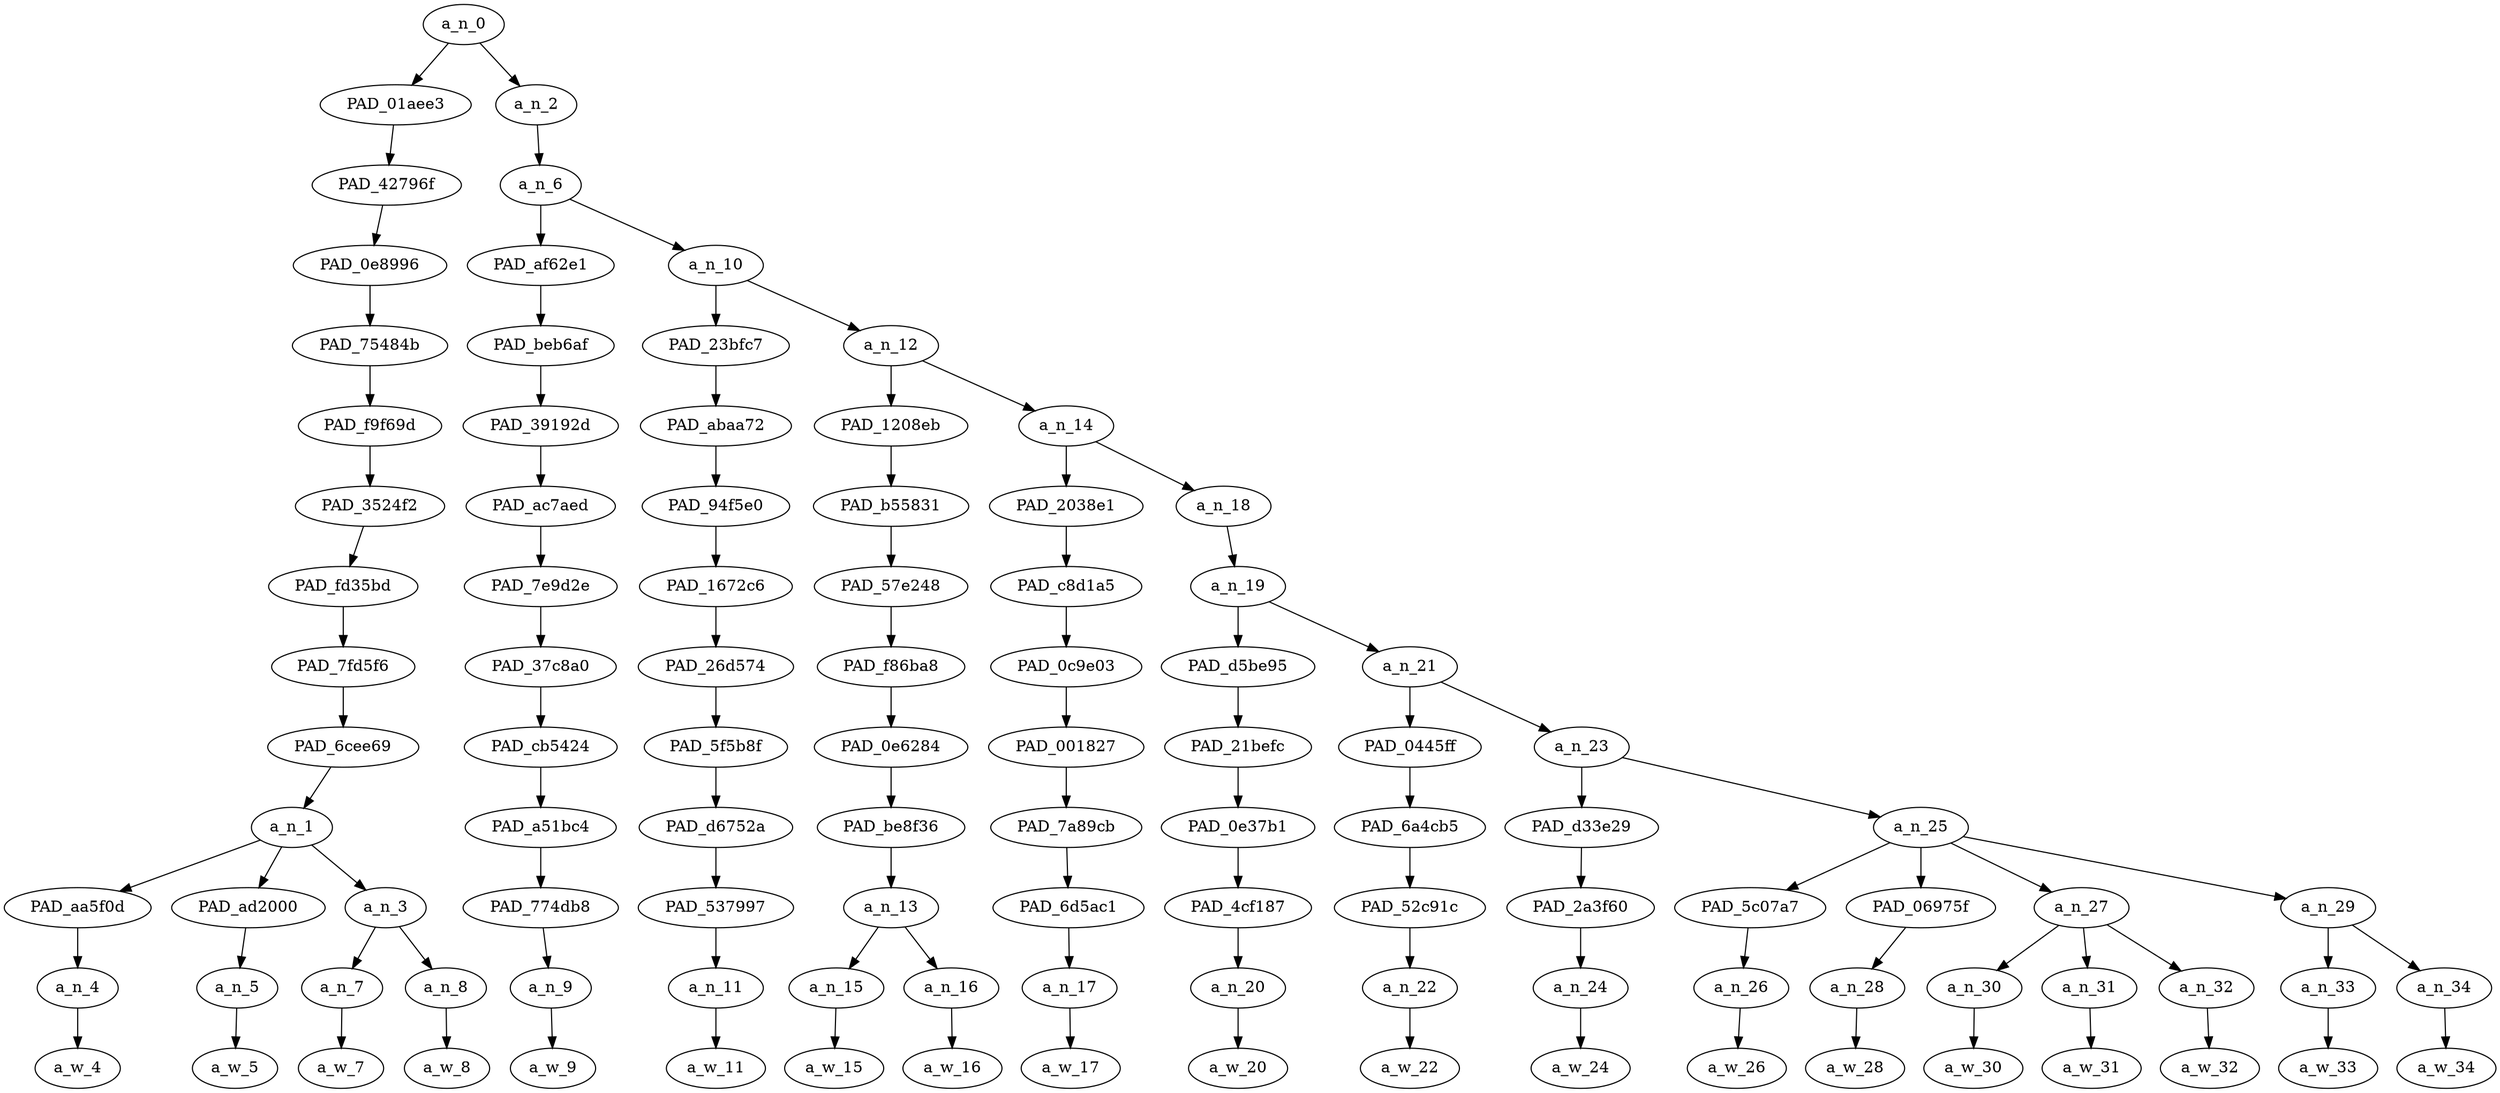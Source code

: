 strict digraph "" {
	a_n_0	[div_dir=1,
		index=0,
		level=13,
		pos="3.5177408854166665,13!",
		text_span="[0, 1, 2, 3, 4, 5, 6, 7, 8, 9, 10, 11, 12, 13, 14, 15, 16, 17, 18]",
		value=1.00000000];
	PAD_01aee3	[div_dir=-1,
		index=0,
		level=12,
		pos="1.8333333333333333,12!",
		text_span="[0, 1, 2, 3]",
		value=0.44498924];
	a_n_0 -> PAD_01aee3;
	a_n_2	[div_dir=1,
		index=1,
		level=12,
		pos="5.2021484375,12!",
		text_span="[4, 5, 6, 7, 8, 9, 10, 11, 12, 13, 14, 15, 16, 17, 18]",
		value=0.55496722];
	a_n_0 -> a_n_2;
	PAD_42796f	[div_dir=-1,
		index=0,
		level=11,
		pos="1.8333333333333333,11!",
		text_span="[0, 1, 2, 3]",
		value=0.44498924];
	PAD_01aee3 -> PAD_42796f;
	PAD_0e8996	[div_dir=-1,
		index=0,
		level=10,
		pos="1.8333333333333333,10!",
		text_span="[0, 1, 2, 3]",
		value=0.44498924];
	PAD_42796f -> PAD_0e8996;
	PAD_75484b	[div_dir=-1,
		index=0,
		level=9,
		pos="1.8333333333333333,9!",
		text_span="[0, 1, 2, 3]",
		value=0.44498924];
	PAD_0e8996 -> PAD_75484b;
	PAD_f9f69d	[div_dir=-1,
		index=0,
		level=8,
		pos="1.8333333333333333,8!",
		text_span="[0, 1, 2, 3]",
		value=0.44498924];
	PAD_75484b -> PAD_f9f69d;
	PAD_3524f2	[div_dir=-1,
		index=0,
		level=7,
		pos="1.8333333333333333,7!",
		text_span="[0, 1, 2, 3]",
		value=0.44498924];
	PAD_f9f69d -> PAD_3524f2;
	PAD_fd35bd	[div_dir=-1,
		index=0,
		level=6,
		pos="1.8333333333333333,6!",
		text_span="[0, 1, 2, 3]",
		value=0.44498924];
	PAD_3524f2 -> PAD_fd35bd;
	PAD_7fd5f6	[div_dir=-1,
		index=0,
		level=5,
		pos="1.8333333333333333,5!",
		text_span="[0, 1, 2, 3]",
		value=0.44498924];
	PAD_fd35bd -> PAD_7fd5f6;
	PAD_6cee69	[div_dir=-1,
		index=0,
		level=4,
		pos="1.8333333333333333,4!",
		text_span="[0, 1, 2, 3]",
		value=0.44498924];
	PAD_7fd5f6 -> PAD_6cee69;
	a_n_1	[div_dir=-1,
		index=0,
		level=3,
		pos="1.8333333333333333,3!",
		text_span="[0, 1, 2, 3]",
		value=0.44498924];
	PAD_6cee69 -> a_n_1;
	PAD_aa5f0d	[div_dir=1,
		index=1,
		level=2,
		pos="2.0,2!",
		text_span="[2]",
		value=0.07541823];
	a_n_1 -> PAD_aa5f0d;
	PAD_ad2000	[div_dir=-1,
		index=2,
		level=2,
		pos="3.0,2!",
		text_span="[3]",
		value=0.08722833];
	a_n_1 -> PAD_ad2000;
	a_n_3	[div_dir=1,
		index=0,
		level=2,
		pos="0.5,2!",
		text_span="[0, 1]",
		value=0.28230962];
	a_n_1 -> a_n_3;
	a_n_4	[div_dir=1,
		index=2,
		level=1,
		pos="2.0,1!",
		text_span="[2]",
		value=0.07541823];
	PAD_aa5f0d -> a_n_4;
	a_w_4	[div_dir=0,
		index=2,
		level=0,
		pos="2,0!",
		text_span="[2]",
		value=not];
	a_n_4 -> a_w_4;
	a_n_5	[div_dir=-1,
		index=3,
		level=1,
		pos="3.0,1!",
		text_span="[3]",
		value=0.08722833];
	PAD_ad2000 -> a_n_5;
	a_w_5	[div_dir=0,
		index=3,
		level=0,
		pos="3,0!",
		text_span="[3]",
		value=migrants];
	a_n_5 -> a_w_5;
	a_n_7	[div_dir=1,
		index=0,
		level=1,
		pos="0.0,1!",
		text_span="[0]",
		value=0.12490496];
	a_n_3 -> a_n_7;
	a_n_8	[div_dir=1,
		index=1,
		level=1,
		pos="1.0,1!",
		text_span="[1]",
		value=0.15656762];
	a_n_3 -> a_n_8;
	a_w_7	[div_dir=0,
		index=0,
		level=0,
		pos="0,0!",
		text_span="[0]",
		value="<user>"];
	a_n_7 -> a_w_7;
	a_w_8	[div_dir=0,
		index=1,
		level=0,
		pos="1,0!",
		text_span="[1]",
		value="<user>1"];
	a_n_8 -> a_w_8;
	a_n_6	[div_dir=1,
		index=1,
		level=11,
		pos="5.2021484375,11!",
		text_span="[4, 5, 6, 7, 8, 9, 10, 11, 12, 13, 14, 15, 16, 17, 18]",
		value=0.55490897];
	a_n_2 -> a_n_6;
	PAD_af62e1	[div_dir=1,
		index=1,
		level=10,
		pos="4.0,10!",
		text_span="[4]",
		value=0.04188469];
	a_n_6 -> PAD_af62e1;
	a_n_10	[div_dir=1,
		index=2,
		level=10,
		pos="6.404296875,10!",
		text_span="[5, 6, 7, 8, 9, 10, 11, 12, 13, 14, 15, 16, 17, 18]",
		value=0.51296604];
	a_n_6 -> a_n_10;
	PAD_beb6af	[div_dir=1,
		index=1,
		level=9,
		pos="4.0,9!",
		text_span="[4]",
		value=0.04188469];
	PAD_af62e1 -> PAD_beb6af;
	PAD_39192d	[div_dir=1,
		index=1,
		level=8,
		pos="4.0,8!",
		text_span="[4]",
		value=0.04188469];
	PAD_beb6af -> PAD_39192d;
	PAD_ac7aed	[div_dir=1,
		index=1,
		level=7,
		pos="4.0,7!",
		text_span="[4]",
		value=0.04188469];
	PAD_39192d -> PAD_ac7aed;
	PAD_7e9d2e	[div_dir=1,
		index=1,
		level=6,
		pos="4.0,6!",
		text_span="[4]",
		value=0.04188469];
	PAD_ac7aed -> PAD_7e9d2e;
	PAD_37c8a0	[div_dir=1,
		index=1,
		level=5,
		pos="4.0,5!",
		text_span="[4]",
		value=0.04188469];
	PAD_7e9d2e -> PAD_37c8a0;
	PAD_cb5424	[div_dir=1,
		index=1,
		level=4,
		pos="4.0,4!",
		text_span="[4]",
		value=0.04188469];
	PAD_37c8a0 -> PAD_cb5424;
	PAD_a51bc4	[div_dir=1,
		index=1,
		level=3,
		pos="4.0,3!",
		text_span="[4]",
		value=0.04188469];
	PAD_cb5424 -> PAD_a51bc4;
	PAD_774db8	[div_dir=1,
		index=3,
		level=2,
		pos="4.0,2!",
		text_span="[4]",
		value=0.04188469];
	PAD_a51bc4 -> PAD_774db8;
	a_n_9	[div_dir=1,
		index=4,
		level=1,
		pos="4.0,1!",
		text_span="[4]",
		value=0.04188469];
	PAD_774db8 -> a_n_9;
	a_w_9	[div_dir=0,
		index=4,
		level=0,
		pos="4,0!",
		text_span="[4]",
		value=these];
	a_n_9 -> a_w_9;
	PAD_23bfc7	[div_dir=1,
		index=2,
		level=9,
		pos="5.0,9!",
		text_span="[5]",
		value=0.03564527];
	a_n_10 -> PAD_23bfc7;
	a_n_12	[div_dir=1,
		index=3,
		level=9,
		pos="7.80859375,9!",
		text_span="[6, 7, 8, 9, 10, 11, 12, 13, 14, 15, 16, 17, 18]",
		value=0.47727431];
	a_n_10 -> a_n_12;
	PAD_abaa72	[div_dir=1,
		index=2,
		level=8,
		pos="5.0,8!",
		text_span="[5]",
		value=0.03564527];
	PAD_23bfc7 -> PAD_abaa72;
	PAD_94f5e0	[div_dir=1,
		index=2,
		level=7,
		pos="5.0,7!",
		text_span="[5]",
		value=0.03564527];
	PAD_abaa72 -> PAD_94f5e0;
	PAD_1672c6	[div_dir=1,
		index=2,
		level=6,
		pos="5.0,6!",
		text_span="[5]",
		value=0.03564527];
	PAD_94f5e0 -> PAD_1672c6;
	PAD_26d574	[div_dir=1,
		index=2,
		level=5,
		pos="5.0,5!",
		text_span="[5]",
		value=0.03564527];
	PAD_1672c6 -> PAD_26d574;
	PAD_5f5b8f	[div_dir=1,
		index=2,
		level=4,
		pos="5.0,4!",
		text_span="[5]",
		value=0.03564527];
	PAD_26d574 -> PAD_5f5b8f;
	PAD_d6752a	[div_dir=1,
		index=2,
		level=3,
		pos="5.0,3!",
		text_span="[5]",
		value=0.03564527];
	PAD_5f5b8f -> PAD_d6752a;
	PAD_537997	[div_dir=1,
		index=4,
		level=2,
		pos="5.0,2!",
		text_span="[5]",
		value=0.03564527];
	PAD_d6752a -> PAD_537997;
	a_n_11	[div_dir=1,
		index=5,
		level=1,
		pos="5.0,1!",
		text_span="[5]",
		value=0.03564527];
	PAD_537997 -> a_n_11;
	a_w_11	[div_dir=0,
		index=5,
		level=0,
		pos="5,0!",
		text_span="[5]",
		value=are];
	a_n_11 -> a_w_11;
	PAD_1208eb	[div_dir=1,
		index=3,
		level=8,
		pos="6.5,8!",
		text_span="[6, 7]",
		value=0.10360121];
	a_n_12 -> PAD_1208eb;
	a_n_14	[div_dir=-1,
		index=4,
		level=8,
		pos="9.1171875,8!",
		text_span="[8, 9, 10, 11, 12, 13, 14, 15, 16, 17, 18]",
		value=0.37362709];
	a_n_12 -> a_n_14;
	PAD_b55831	[div_dir=1,
		index=3,
		level=7,
		pos="6.5,7!",
		text_span="[6, 7]",
		value=0.10360121];
	PAD_1208eb -> PAD_b55831;
	PAD_57e248	[div_dir=1,
		index=3,
		level=6,
		pos="6.5,6!",
		text_span="[6, 7]",
		value=0.10360121];
	PAD_b55831 -> PAD_57e248;
	PAD_f86ba8	[div_dir=1,
		index=3,
		level=5,
		pos="6.5,5!",
		text_span="[6, 7]",
		value=0.10360121];
	PAD_57e248 -> PAD_f86ba8;
	PAD_0e6284	[div_dir=1,
		index=3,
		level=4,
		pos="6.5,4!",
		text_span="[6, 7]",
		value=0.10360121];
	PAD_f86ba8 -> PAD_0e6284;
	PAD_be8f36	[div_dir=1,
		index=3,
		level=3,
		pos="6.5,3!",
		text_span="[6, 7]",
		value=0.10360121];
	PAD_0e6284 -> PAD_be8f36;
	a_n_13	[div_dir=1,
		index=5,
		level=2,
		pos="6.5,2!",
		text_span="[6, 7]",
		value=0.10360121];
	PAD_be8f36 -> a_n_13;
	a_n_15	[div_dir=1,
		index=6,
		level=1,
		pos="6.0,1!",
		text_span="[6]",
		value=0.04659158];
	a_n_13 -> a_n_15;
	a_n_16	[div_dir=1,
		index=7,
		level=1,
		pos="7.0,1!",
		text_span="[7]",
		value=0.05677989];
	a_n_13 -> a_n_16;
	a_w_15	[div_dir=0,
		index=6,
		level=0,
		pos="6,0!",
		text_span="[6]",
		value=illegal];
	a_n_15 -> a_w_15;
	a_w_16	[div_dir=0,
		index=7,
		level=0,
		pos="7,0!",
		text_span="[7]",
		value=immigrants];
	a_n_16 -> a_w_16;
	PAD_2038e1	[div_dir=-1,
		index=4,
		level=7,
		pos="8.0,7!",
		text_span="[8]",
		value=0.02779615];
	a_n_14 -> PAD_2038e1;
	a_n_18	[div_dir=-1,
		index=5,
		level=7,
		pos="10.234375,7!",
		text_span="[9, 10, 11, 12, 13, 14, 15, 16, 17, 18]",
		value=0.34579407];
	a_n_14 -> a_n_18;
	PAD_c8d1a5	[div_dir=-1,
		index=4,
		level=6,
		pos="8.0,6!",
		text_span="[8]",
		value=0.02779615];
	PAD_2038e1 -> PAD_c8d1a5;
	PAD_0c9e03	[div_dir=-1,
		index=4,
		level=5,
		pos="8.0,5!",
		text_span="[8]",
		value=0.02779615];
	PAD_c8d1a5 -> PAD_0c9e03;
	PAD_001827	[div_dir=-1,
		index=4,
		level=4,
		pos="8.0,4!",
		text_span="[8]",
		value=0.02779615];
	PAD_0c9e03 -> PAD_001827;
	PAD_7a89cb	[div_dir=-1,
		index=4,
		level=3,
		pos="8.0,3!",
		text_span="[8]",
		value=0.02779615];
	PAD_001827 -> PAD_7a89cb;
	PAD_6d5ac1	[div_dir=-1,
		index=6,
		level=2,
		pos="8.0,2!",
		text_span="[8]",
		value=0.02779615];
	PAD_7a89cb -> PAD_6d5ac1;
	a_n_17	[div_dir=-1,
		index=8,
		level=1,
		pos="8.0,1!",
		text_span="[8]",
		value=0.02779615];
	PAD_6d5ac1 -> a_n_17;
	a_w_17	[div_dir=0,
		index=8,
		level=0,
		pos="8,0!",
		text_span="[8]",
		value=which];
	a_n_17 -> a_w_17;
	a_n_19	[div_dir=-1,
		index=5,
		level=6,
		pos="10.234375,6!",
		text_span="[9, 10, 11, 12, 13, 14, 15, 16, 17, 18]",
		value=0.34576503];
	a_n_18 -> a_n_19;
	PAD_d5be95	[div_dir=1,
		index=5,
		level=5,
		pos="9.0,5!",
		text_span="[9]",
		value=0.02860697];
	a_n_19 -> PAD_d5be95;
	a_n_21	[div_dir=-1,
		index=6,
		level=5,
		pos="11.46875,5!",
		text_span="[10, 11, 12, 13, 14, 15, 16, 17, 18]",
		value=0.31712902];
	a_n_19 -> a_n_21;
	PAD_21befc	[div_dir=1,
		index=5,
		level=4,
		pos="9.0,4!",
		text_span="[9]",
		value=0.02860697];
	PAD_d5be95 -> PAD_21befc;
	PAD_0e37b1	[div_dir=1,
		index=5,
		level=3,
		pos="9.0,3!",
		text_span="[9]",
		value=0.02860697];
	PAD_21befc -> PAD_0e37b1;
	PAD_4cf187	[div_dir=1,
		index=7,
		level=2,
		pos="9.0,2!",
		text_span="[9]",
		value=0.02860697];
	PAD_0e37b1 -> PAD_4cf187;
	a_n_20	[div_dir=1,
		index=9,
		level=1,
		pos="9.0,1!",
		text_span="[9]",
		value=0.02860697];
	PAD_4cf187 -> a_n_20;
	a_w_20	[div_dir=0,
		index=9,
		level=0,
		pos="9,0!",
		text_span="[9]",
		value=makes];
	a_n_20 -> a_w_20;
	PAD_0445ff	[div_dir=1,
		index=6,
		level=4,
		pos="10.0,4!",
		text_span="[10]",
		value=0.03310506];
	a_n_21 -> PAD_0445ff;
	a_n_23	[div_dir=-1,
		index=7,
		level=4,
		pos="12.9375,4!",
		text_span="[11, 12, 13, 14, 15, 16, 17, 18]",
		value=0.28397979];
	a_n_21 -> a_n_23;
	PAD_6a4cb5	[div_dir=1,
		index=6,
		level=3,
		pos="10.0,3!",
		text_span="[10]",
		value=0.03310506];
	PAD_0445ff -> PAD_6a4cb5;
	PAD_52c91c	[div_dir=1,
		index=8,
		level=2,
		pos="10.0,2!",
		text_span="[10]",
		value=0.03310506];
	PAD_6a4cb5 -> PAD_52c91c;
	a_n_22	[div_dir=1,
		index=10,
		level=1,
		pos="10.0,1!",
		text_span="[10]",
		value=0.03310506];
	PAD_52c91c -> a_n_22;
	a_w_22	[div_dir=0,
		index=10,
		level=0,
		pos="10,0!",
		text_span="[10]",
		value=them];
	a_n_22 -> a_w_22;
	PAD_d33e29	[div_dir=-1,
		index=7,
		level=3,
		pos="11.0,3!",
		text_span="[11]",
		value=0.05805485];
	a_n_23 -> PAD_d33e29;
	a_n_25	[div_dir=-1,
		index=8,
		level=3,
		pos="14.875,3!",
		text_span="[12, 13, 14, 15, 16, 17, 18]",
		value=0.22583145];
	a_n_23 -> a_n_25;
	PAD_2a3f60	[div_dir=-1,
		index=9,
		level=2,
		pos="11.0,2!",
		text_span="[11]",
		value=0.05805485];
	PAD_d33e29 -> PAD_2a3f60;
	a_n_24	[div_dir=-1,
		index=11,
		level=1,
		pos="11.0,1!",
		text_span="[11]",
		value=0.05805485];
	PAD_2a3f60 -> a_n_24;
	a_w_24	[div_dir=0,
		index=11,
		level=0,
		pos="11,0!",
		text_span="[11]",
		value=criminals];
	a_n_24 -> a_w_24;
	PAD_5c07a7	[div_dir=1,
		index=10,
		level=2,
		pos="12.0,2!",
		text_span="[12]",
		value=0.02925881];
	a_n_25 -> PAD_5c07a7;
	PAD_06975f	[div_dir=1,
		index=12,
		level=2,
		pos="16.0,2!",
		text_span="[16]",
		value=0.02518323];
	a_n_25 -> PAD_06975f;
	a_n_27	[div_dir=1,
		index=11,
		level=2,
		pos="14.0,2!",
		text_span="[13, 14, 15]",
		value=0.07717663];
	a_n_25 -> a_n_27;
	a_n_29	[div_dir=-1,
		index=13,
		level=2,
		pos="17.5,2!",
		text_span="[17, 18]",
		value=0.09419502];
	a_n_25 -> a_n_29;
	a_n_26	[div_dir=1,
		index=12,
		level=1,
		pos="12.0,1!",
		text_span="[12]",
		value=0.02925881];
	PAD_5c07a7 -> a_n_26;
	a_w_26	[div_dir=0,
		index=12,
		level=0,
		pos="12,0!",
		text_span="[12]",
		value=either];
	a_n_26 -> a_w_26;
	a_n_28	[div_dir=1,
		index=16,
		level=1,
		pos="16.0,1!",
		text_span="[16]",
		value=0.02518323];
	PAD_06975f -> a_n_28;
	a_w_28	[div_dir=0,
		index=16,
		level=0,
		pos="16,0!",
		text_span="[16]",
		value=or];
	a_n_28 -> a_w_28;
	a_n_30	[div_dir=-1,
		index=13,
		level=1,
		pos="13.0,1!",
		text_span="[13]",
		value=0.03207253];
	a_n_27 -> a_n_30;
	a_n_31	[div_dir=1,
		index=14,
		level=1,
		pos="14.0,1!",
		text_span="[14]",
		value=0.02415466];
	a_n_27 -> a_n_31;
	a_n_32	[div_dir=1,
		index=15,
		level=1,
		pos="15.0,1!",
		text_span="[15]",
		value=0.02093716];
	a_n_27 -> a_n_32;
	a_w_30	[div_dir=0,
		index=13,
		level=0,
		pos="13,0!",
		text_span="[13]",
		value=lock];
	a_n_30 -> a_w_30;
	a_w_31	[div_dir=0,
		index=14,
		level=0,
		pos="14,0!",
		text_span="[14]",
		value=them1];
	a_n_31 -> a_w_31;
	a_w_32	[div_dir=0,
		index=15,
		level=0,
		pos="15,0!",
		text_span="[15]",
		value=up];
	a_n_32 -> a_w_32;
	a_n_33	[div_dir=-1,
		index=17,
		level=1,
		pos="17.0,1!",
		text_span="[17]",
		value=0.06341428];
	a_n_29 -> a_n_33;
	a_n_34	[div_dir=-1,
		index=18,
		level=1,
		pos="18.0,1!",
		text_span="[18]",
		value=0.03067054];
	a_n_29 -> a_n_34;
	a_w_33	[div_dir=0,
		index=17,
		level=0,
		pos="17,0!",
		text_span="[17]",
		value=deport];
	a_n_33 -> a_w_33;
	a_w_34	[div_dir=0,
		index=18,
		level=0,
		pos="18,0!",
		text_span="[18]",
		value=them2];
	a_n_34 -> a_w_34;
}
